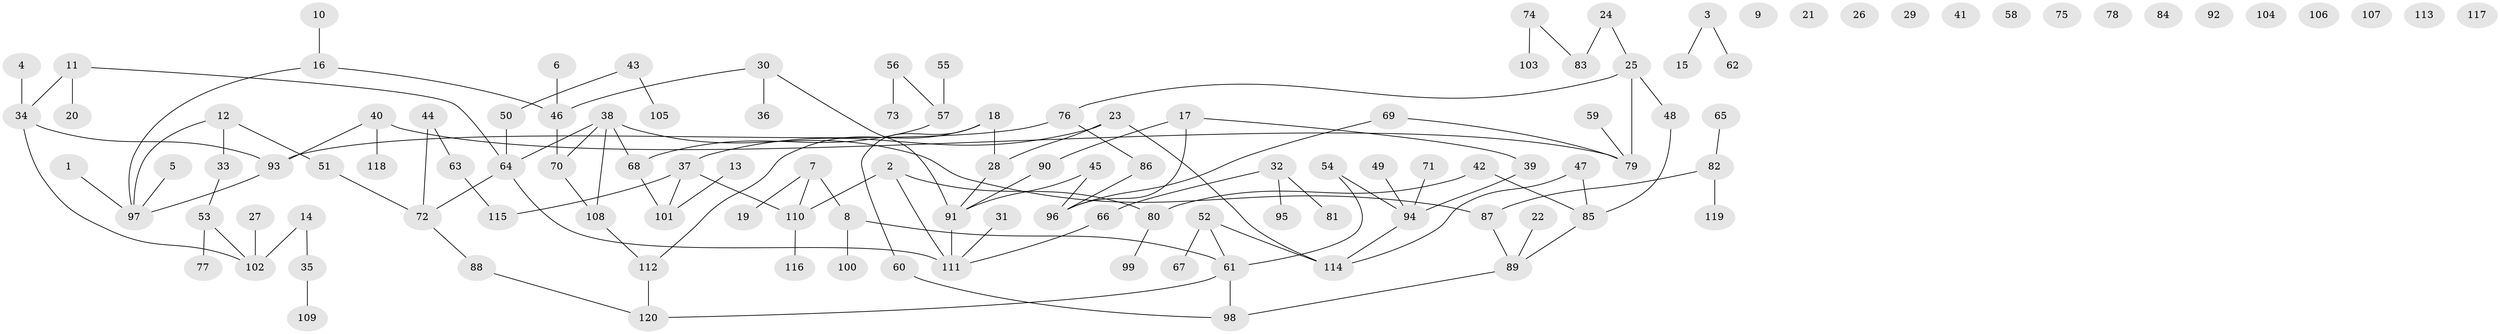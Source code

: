 // Generated by graph-tools (version 1.1) at 2025/33/03/09/25 02:33:24]
// undirected, 120 vertices, 126 edges
graph export_dot {
graph [start="1"]
  node [color=gray90,style=filled];
  1;
  2;
  3;
  4;
  5;
  6;
  7;
  8;
  9;
  10;
  11;
  12;
  13;
  14;
  15;
  16;
  17;
  18;
  19;
  20;
  21;
  22;
  23;
  24;
  25;
  26;
  27;
  28;
  29;
  30;
  31;
  32;
  33;
  34;
  35;
  36;
  37;
  38;
  39;
  40;
  41;
  42;
  43;
  44;
  45;
  46;
  47;
  48;
  49;
  50;
  51;
  52;
  53;
  54;
  55;
  56;
  57;
  58;
  59;
  60;
  61;
  62;
  63;
  64;
  65;
  66;
  67;
  68;
  69;
  70;
  71;
  72;
  73;
  74;
  75;
  76;
  77;
  78;
  79;
  80;
  81;
  82;
  83;
  84;
  85;
  86;
  87;
  88;
  89;
  90;
  91;
  92;
  93;
  94;
  95;
  96;
  97;
  98;
  99;
  100;
  101;
  102;
  103;
  104;
  105;
  106;
  107;
  108;
  109;
  110;
  111;
  112;
  113;
  114;
  115;
  116;
  117;
  118;
  119;
  120;
  1 -- 97;
  2 -- 80;
  2 -- 110;
  2 -- 111;
  3 -- 15;
  3 -- 62;
  4 -- 34;
  5 -- 97;
  6 -- 46;
  7 -- 8;
  7 -- 19;
  7 -- 110;
  8 -- 61;
  8 -- 100;
  10 -- 16;
  11 -- 20;
  11 -- 34;
  11 -- 64;
  12 -- 33;
  12 -- 51;
  12 -- 97;
  13 -- 101;
  14 -- 35;
  14 -- 102;
  16 -- 46;
  16 -- 97;
  17 -- 39;
  17 -- 90;
  17 -- 96;
  18 -- 28;
  18 -- 60;
  18 -- 112;
  22 -- 89;
  23 -- 28;
  23 -- 37;
  23 -- 114;
  24 -- 25;
  24 -- 83;
  25 -- 48;
  25 -- 76;
  25 -- 79;
  27 -- 102;
  28 -- 91;
  30 -- 36;
  30 -- 46;
  30 -- 91;
  31 -- 111;
  32 -- 66;
  32 -- 81;
  32 -- 95;
  33 -- 53;
  34 -- 93;
  34 -- 102;
  35 -- 109;
  37 -- 101;
  37 -- 110;
  37 -- 115;
  38 -- 64;
  38 -- 68;
  38 -- 70;
  38 -- 87;
  38 -- 108;
  39 -- 94;
  40 -- 79;
  40 -- 93;
  40 -- 118;
  42 -- 80;
  42 -- 85;
  43 -- 50;
  43 -- 105;
  44 -- 63;
  44 -- 72;
  45 -- 91;
  45 -- 96;
  46 -- 70;
  47 -- 85;
  47 -- 114;
  48 -- 85;
  49 -- 94;
  50 -- 64;
  51 -- 72;
  52 -- 61;
  52 -- 67;
  52 -- 114;
  53 -- 77;
  53 -- 102;
  54 -- 61;
  54 -- 94;
  55 -- 57;
  56 -- 57;
  56 -- 73;
  57 -- 68;
  59 -- 79;
  60 -- 98;
  61 -- 98;
  61 -- 120;
  63 -- 115;
  64 -- 72;
  64 -- 111;
  65 -- 82;
  66 -- 111;
  68 -- 101;
  69 -- 79;
  69 -- 96;
  70 -- 108;
  71 -- 94;
  72 -- 88;
  74 -- 83;
  74 -- 103;
  76 -- 86;
  76 -- 93;
  80 -- 99;
  82 -- 87;
  82 -- 119;
  85 -- 89;
  86 -- 96;
  87 -- 89;
  88 -- 120;
  89 -- 98;
  90 -- 91;
  91 -- 111;
  93 -- 97;
  94 -- 114;
  108 -- 112;
  110 -- 116;
  112 -- 120;
}
